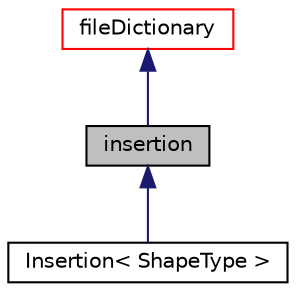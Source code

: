 digraph "insertion"
{
 // LATEX_PDF_SIZE
  edge [fontname="Helvetica",fontsize="10",labelfontname="Helvetica",labelfontsize="10"];
  node [fontname="Helvetica",fontsize="10",shape=record];
  Node1 [label="insertion",height=0.2,width=0.4,color="black", fillcolor="grey75", style="filled", fontcolor="black",tooltip="Base class for particle insertion."];
  Node2 -> Node1 [dir="back",color="midnightblue",fontsize="10",style="solid",fontname="Helvetica"];
  Node2 [label="fileDictionary",height=0.2,width=0.4,color="red", fillcolor="white", style="filled",URL="$classpFlow_1_1fileDictionary.html",tooltip=" "];
  Node1 -> Node8 [dir="back",color="midnightblue",fontsize="10",style="solid",fontname="Helvetica"];
  Node8 [label="Insertion\< ShapeType \>",height=0.2,width=0.4,color="black", fillcolor="white", style="filled",URL="$classpFlow_1_1Insertion.html",tooltip="This class manages all the insertion regions for particles insertion in the simulation."];
}

